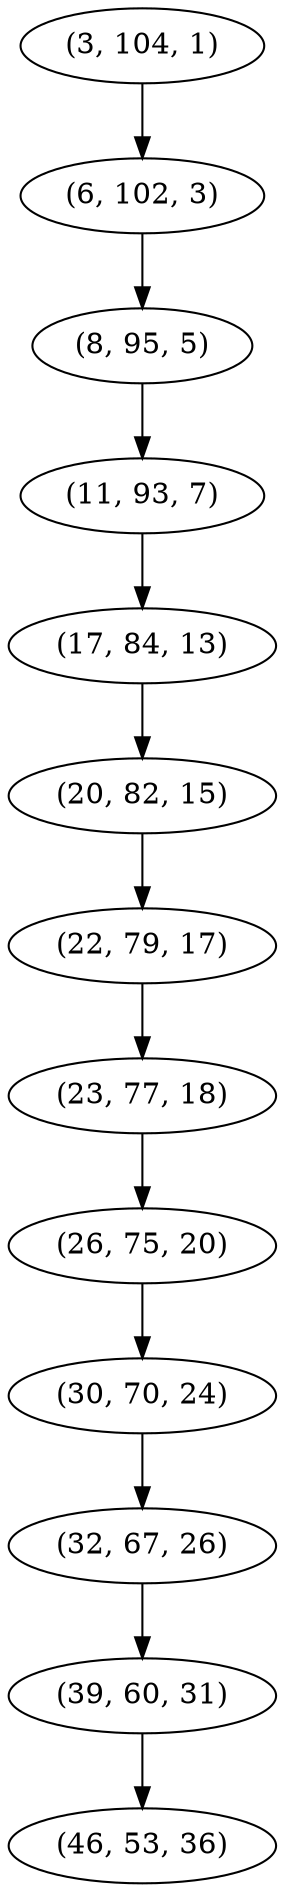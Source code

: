 digraph tree {
    "(3, 104, 1)";
    "(6, 102, 3)";
    "(8, 95, 5)";
    "(11, 93, 7)";
    "(17, 84, 13)";
    "(20, 82, 15)";
    "(22, 79, 17)";
    "(23, 77, 18)";
    "(26, 75, 20)";
    "(30, 70, 24)";
    "(32, 67, 26)";
    "(39, 60, 31)";
    "(46, 53, 36)";
    "(3, 104, 1)" -> "(6, 102, 3)";
    "(6, 102, 3)" -> "(8, 95, 5)";
    "(8, 95, 5)" -> "(11, 93, 7)";
    "(11, 93, 7)" -> "(17, 84, 13)";
    "(17, 84, 13)" -> "(20, 82, 15)";
    "(20, 82, 15)" -> "(22, 79, 17)";
    "(22, 79, 17)" -> "(23, 77, 18)";
    "(23, 77, 18)" -> "(26, 75, 20)";
    "(26, 75, 20)" -> "(30, 70, 24)";
    "(30, 70, 24)" -> "(32, 67, 26)";
    "(32, 67, 26)" -> "(39, 60, 31)";
    "(39, 60, 31)" -> "(46, 53, 36)";
}
